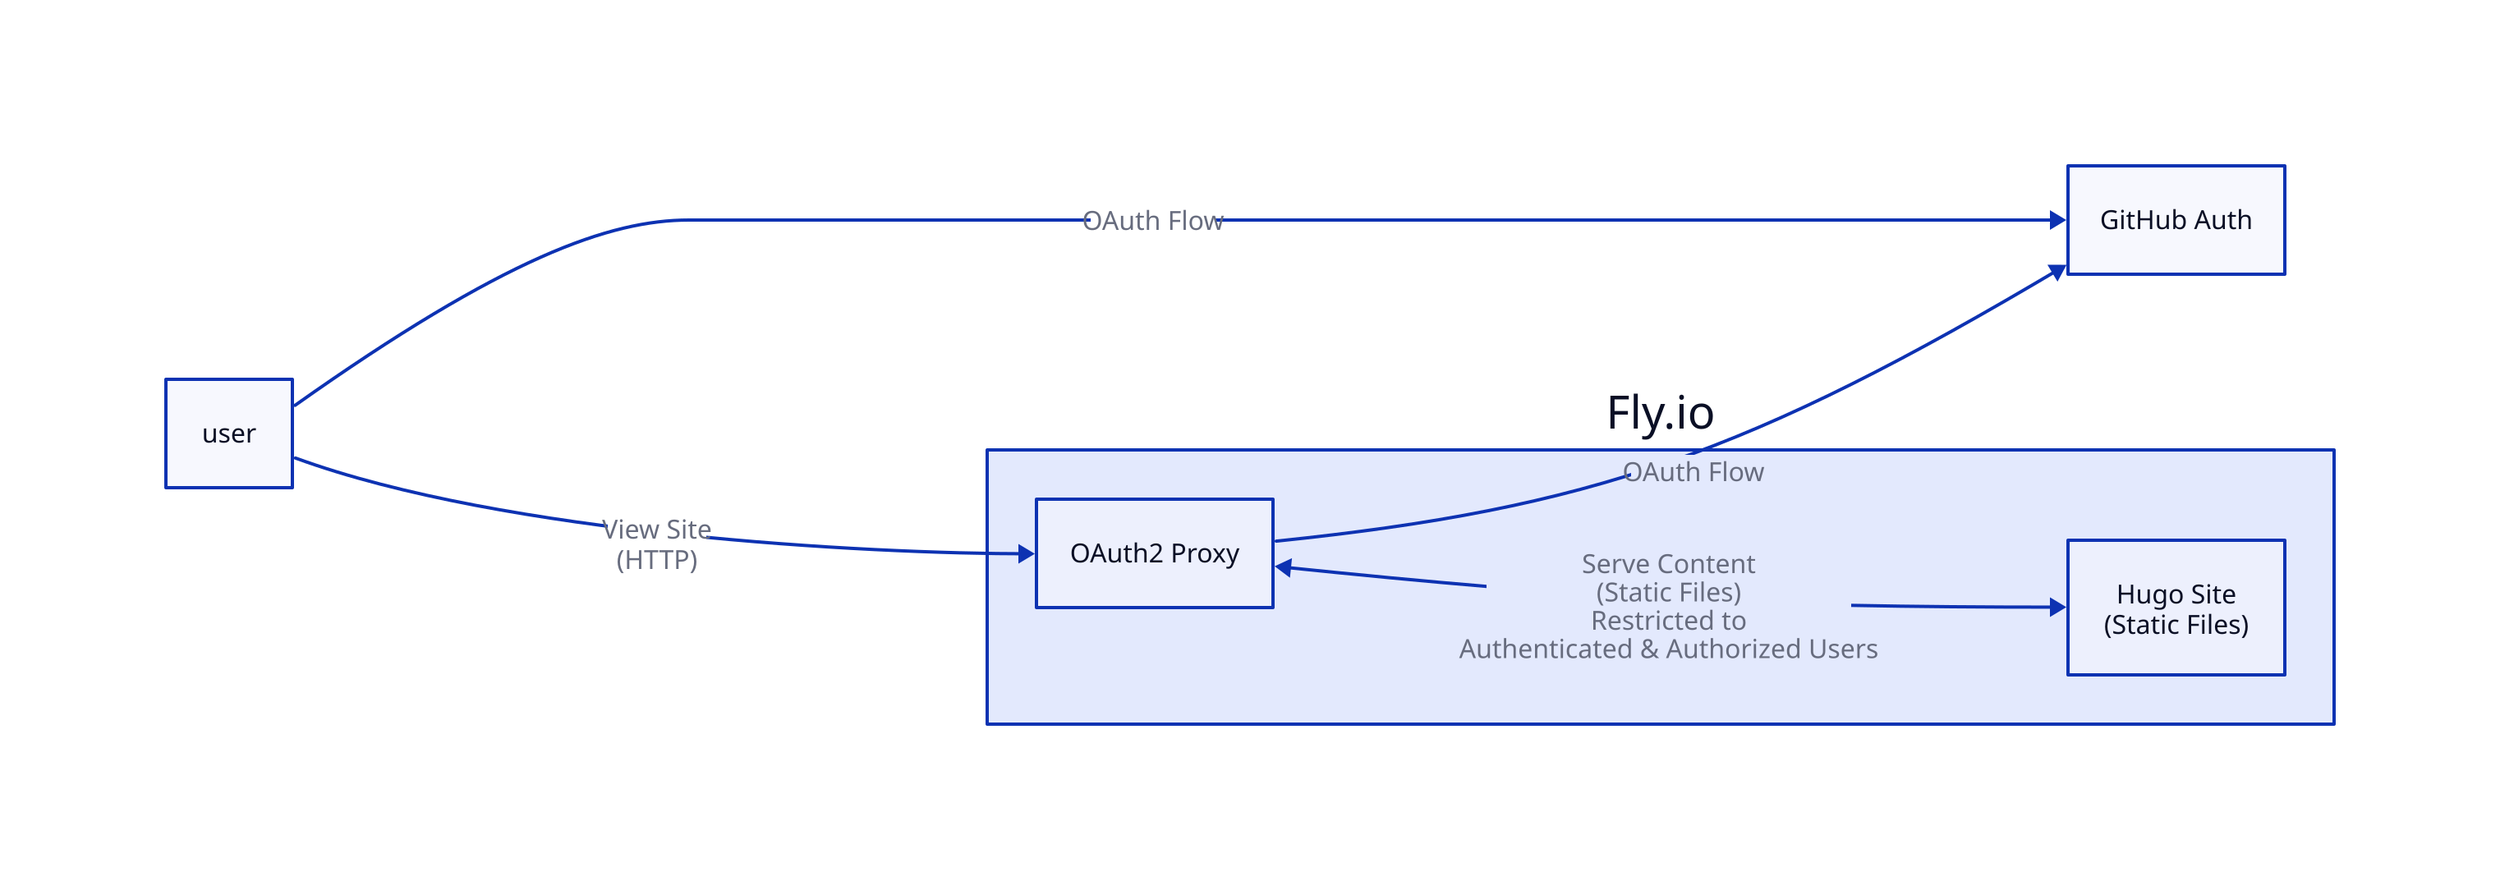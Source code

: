 direction: right

github.label: GitHub Auth

fly.label: Fly.io

fly.proxy: OAuth2 Proxy
fly.files: Hugo Site \n(Static Files)
user -> fly.proxy: View Site\n (HTTP)
fly.proxy <-> fly.files: Serve Content \n (Static Files)\n Restricted to\n Authenticated & Authorized Users
user -> github: OAuth Flow
fly.proxy -> github: OAuth Flow
